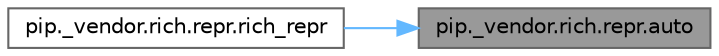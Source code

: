 digraph "pip._vendor.rich.repr.auto"
{
 // LATEX_PDF_SIZE
  bgcolor="transparent";
  edge [fontname=Helvetica,fontsize=10,labelfontname=Helvetica,labelfontsize=10];
  node [fontname=Helvetica,fontsize=10,shape=box,height=0.2,width=0.4];
  rankdir="RL";
  Node1 [id="Node000001",label="pip._vendor.rich.repr.auto",height=0.2,width=0.4,color="gray40", fillcolor="grey60", style="filled", fontcolor="black",tooltip=" "];
  Node1 -> Node2 [id="edge1_Node000001_Node000002",dir="back",color="steelblue1",style="solid",tooltip=" "];
  Node2 [id="Node000002",label="pip._vendor.rich.repr.rich_repr",height=0.2,width=0.4,color="grey40", fillcolor="white", style="filled",URL="$namespacepip_1_1__vendor_1_1rich_1_1repr.html#ada9fd8688701bab8cb533079cb916a48",tooltip=" "];
}
